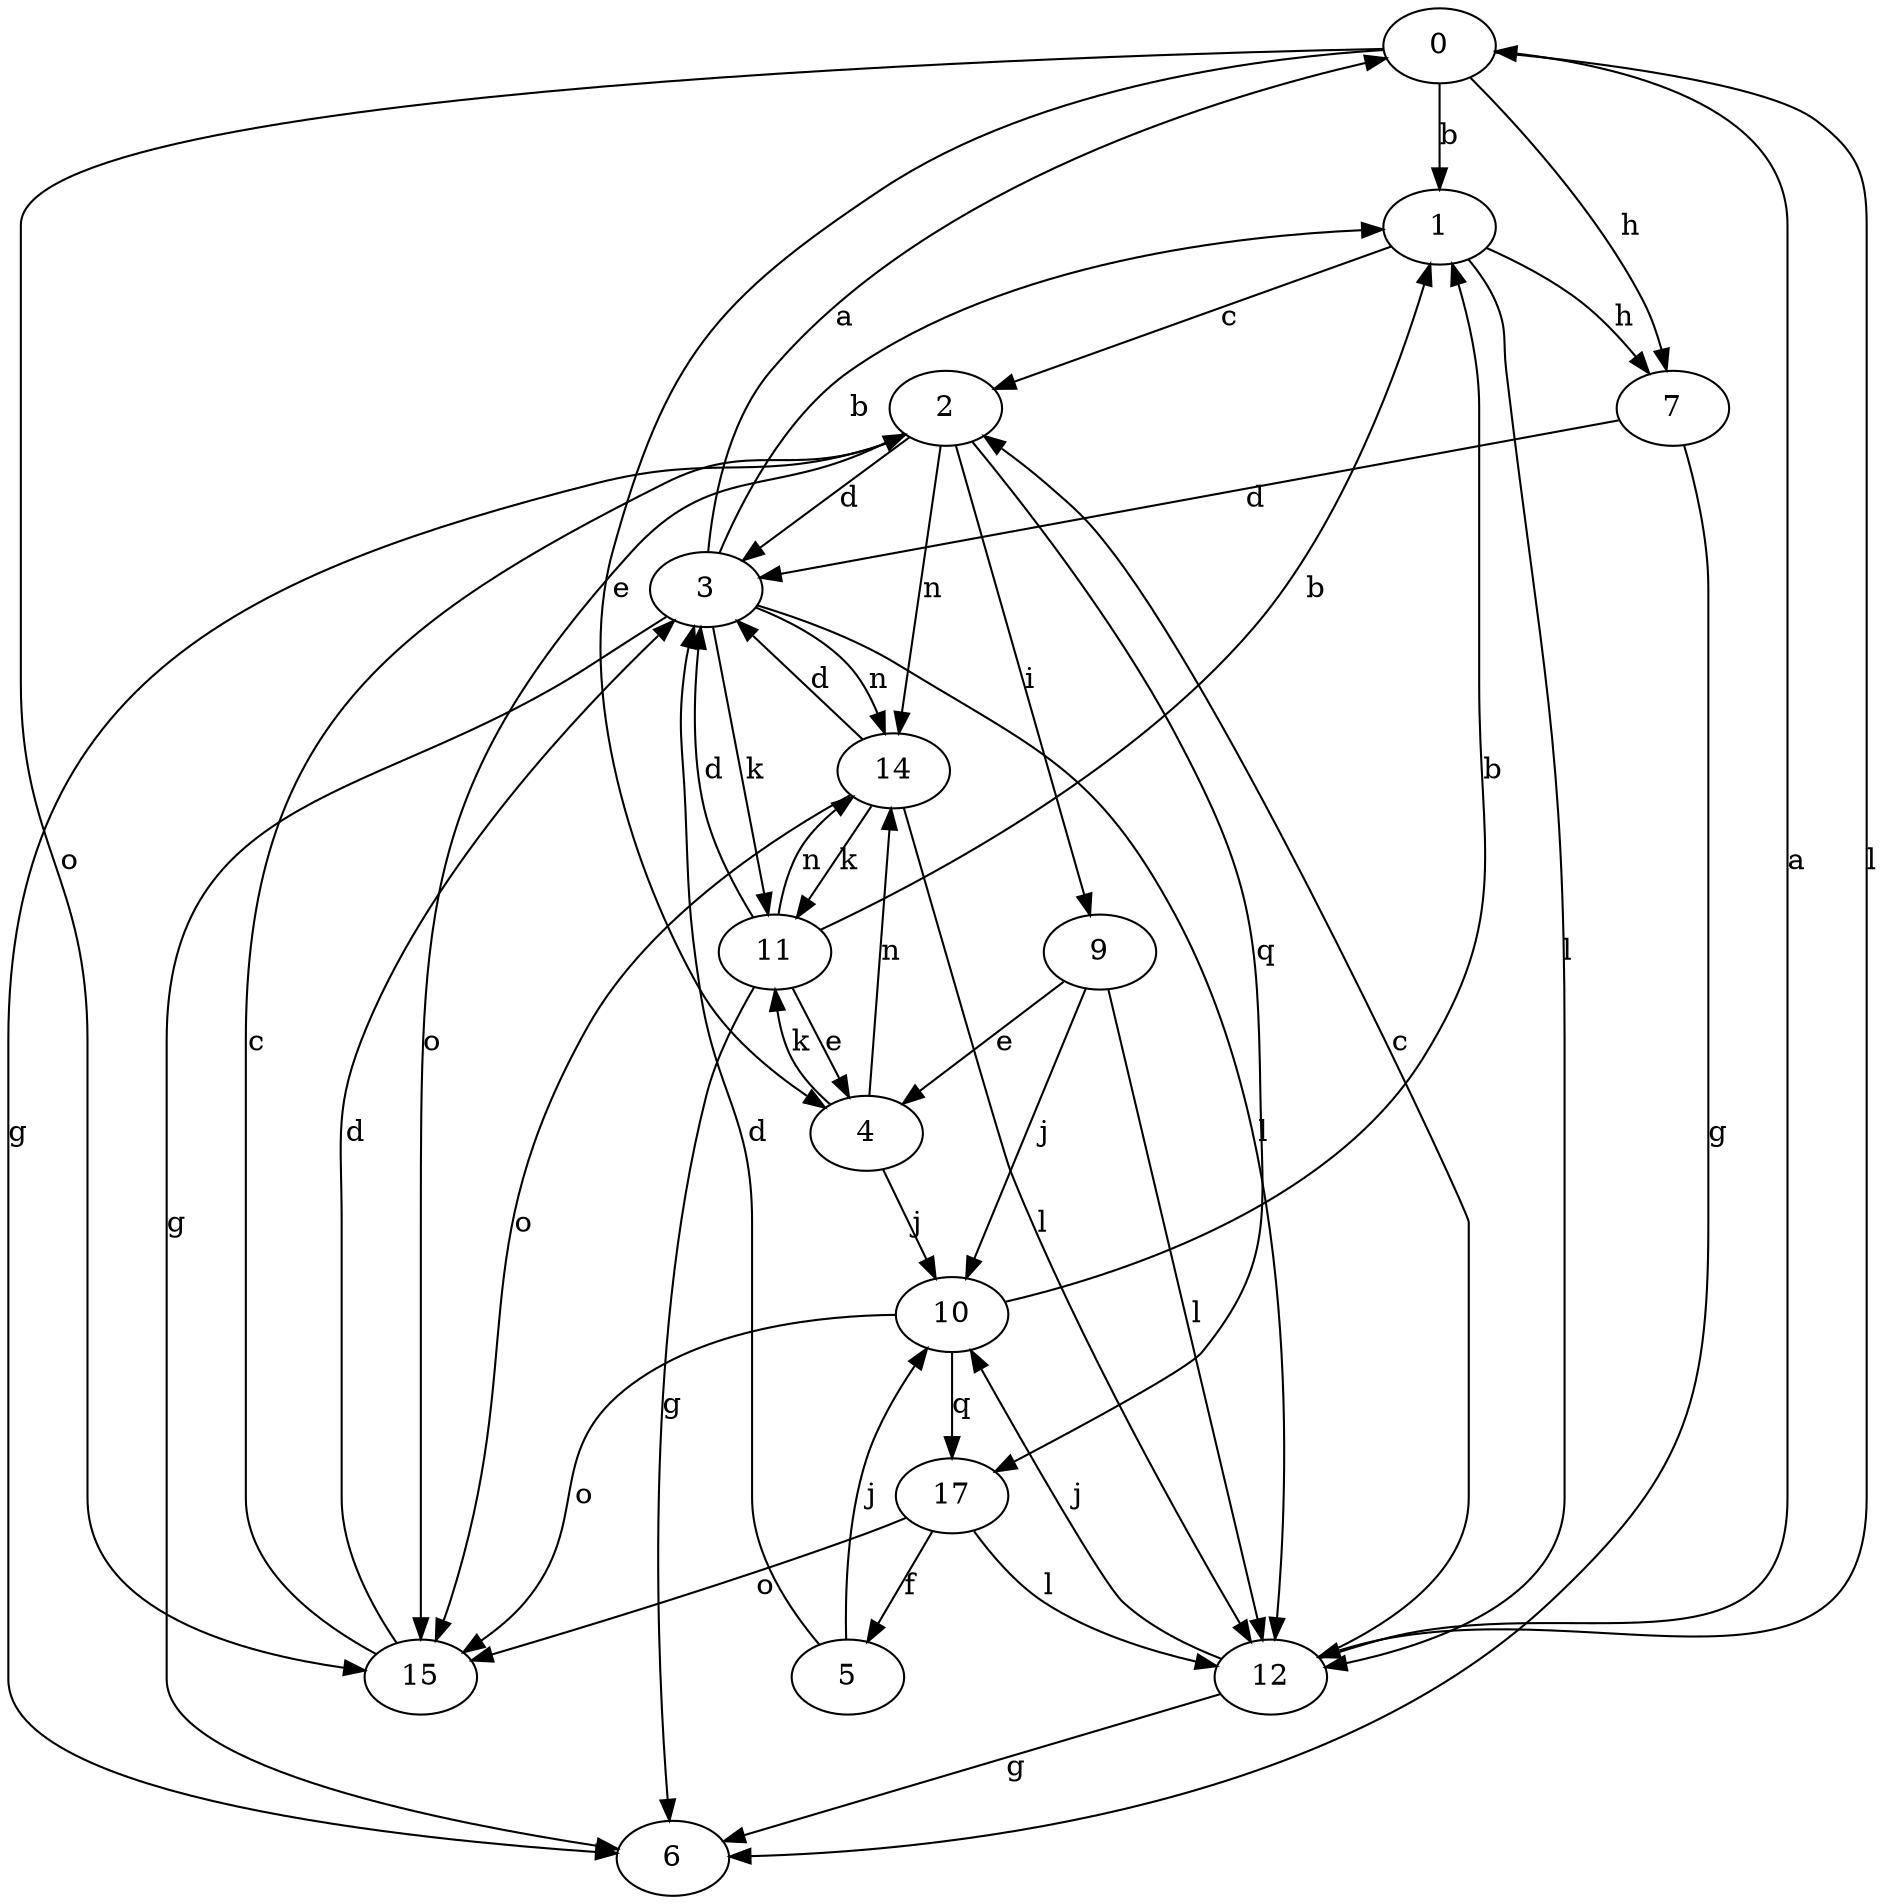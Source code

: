 strict digraph  {
0;
1;
2;
3;
4;
5;
6;
7;
9;
10;
11;
12;
14;
15;
17;
0 -> 1  [label=b];
0 -> 4  [label=e];
0 -> 7  [label=h];
0 -> 12  [label=l];
0 -> 15  [label=o];
1 -> 2  [label=c];
1 -> 7  [label=h];
1 -> 12  [label=l];
2 -> 3  [label=d];
2 -> 6  [label=g];
2 -> 9  [label=i];
2 -> 14  [label=n];
2 -> 15  [label=o];
2 -> 17  [label=q];
3 -> 0  [label=a];
3 -> 1  [label=b];
3 -> 6  [label=g];
3 -> 11  [label=k];
3 -> 12  [label=l];
3 -> 14  [label=n];
4 -> 10  [label=j];
4 -> 11  [label=k];
4 -> 14  [label=n];
5 -> 3  [label=d];
5 -> 10  [label=j];
7 -> 3  [label=d];
7 -> 6  [label=g];
9 -> 4  [label=e];
9 -> 10  [label=j];
9 -> 12  [label=l];
10 -> 1  [label=b];
10 -> 15  [label=o];
10 -> 17  [label=q];
11 -> 1  [label=b];
11 -> 3  [label=d];
11 -> 4  [label=e];
11 -> 6  [label=g];
11 -> 14  [label=n];
12 -> 0  [label=a];
12 -> 2  [label=c];
12 -> 6  [label=g];
12 -> 10  [label=j];
14 -> 3  [label=d];
14 -> 11  [label=k];
14 -> 12  [label=l];
14 -> 15  [label=o];
15 -> 2  [label=c];
15 -> 3  [label=d];
17 -> 5  [label=f];
17 -> 12  [label=l];
17 -> 15  [label=o];
}
